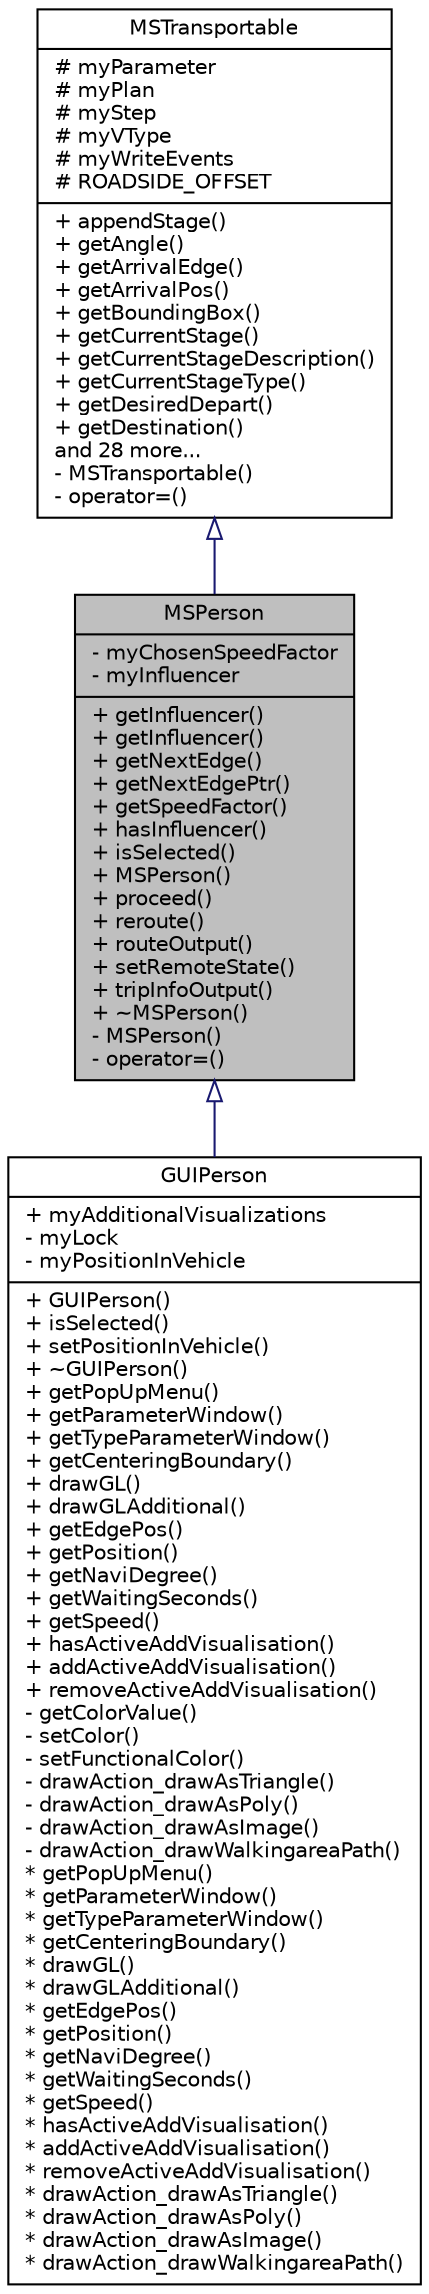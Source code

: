 digraph "MSPerson"
{
  edge [fontname="Helvetica",fontsize="10",labelfontname="Helvetica",labelfontsize="10"];
  node [fontname="Helvetica",fontsize="10",shape=record];
  Node0 [label="{MSPerson\n|- myChosenSpeedFactor\l- myInfluencer\l|+ getInfluencer()\l+ getInfluencer()\l+ getNextEdge()\l+ getNextEdgePtr()\l+ getSpeedFactor()\l+ hasInfluencer()\l+ isSelected()\l+ MSPerson()\l+ proceed()\l+ reroute()\l+ routeOutput()\l+ setRemoteState()\l+ tripInfoOutput()\l+ ~MSPerson()\l- MSPerson()\l- operator=()\l}",height=0.2,width=0.4,color="black", fillcolor="grey75", style="filled", fontcolor="black"];
  Node1 -> Node0 [dir="back",color="midnightblue",fontsize="10",style="solid",arrowtail="onormal",fontname="Helvetica"];
  Node1 [label="{MSTransportable\n|# myParameter\l# myPlan\l# myStep\l# myVType\l# myWriteEvents\l# ROADSIDE_OFFSET\l|+ appendStage()\l+ getAngle()\l+ getArrivalEdge()\l+ getArrivalPos()\l+ getBoundingBox()\l+ getCurrentStage()\l+ getCurrentStageDescription()\l+ getCurrentStageType()\l+ getDesiredDepart()\l+ getDestination()\land 28 more...\l- MSTransportable()\l- operator=()\l}",height=0.2,width=0.4,color="black", fillcolor="white", style="filled",URL="$d8/d53/class_m_s_transportable.html"];
  Node0 -> Node2 [dir="back",color="midnightblue",fontsize="10",style="solid",arrowtail="onormal",fontname="Helvetica"];
  Node2 [label="{GUIPerson\n|+ myAdditionalVisualizations\l- myLock\l- myPositionInVehicle\l|+ GUIPerson()\l+ isSelected()\l+ setPositionInVehicle()\l+ ~GUIPerson()\l+ getPopUpMenu()\l+ getParameterWindow()\l+ getTypeParameterWindow()\l+ getCenteringBoundary()\l+ drawGL()\l+ drawGLAdditional()\l+ getEdgePos()\l+ getPosition()\l+ getNaviDegree()\l+ getWaitingSeconds()\l+ getSpeed()\l+ hasActiveAddVisualisation()\l+ addActiveAddVisualisation()\l+ removeActiveAddVisualisation()\l- getColorValue()\l- setColor()\l- setFunctionalColor()\l- drawAction_drawAsTriangle()\l- drawAction_drawAsPoly()\l- drawAction_drawAsImage()\l- drawAction_drawWalkingareaPath()\l* getPopUpMenu()\l* getParameterWindow()\l* getTypeParameterWindow()\l* getCenteringBoundary()\l* drawGL()\l* drawGLAdditional()\l* getEdgePos()\l* getPosition()\l* getNaviDegree()\l* getWaitingSeconds()\l* getSpeed()\l* hasActiveAddVisualisation()\l* addActiveAddVisualisation()\l* removeActiveAddVisualisation()\l* drawAction_drawAsTriangle()\l* drawAction_drawAsPoly()\l* drawAction_drawAsImage()\l* drawAction_drawWalkingareaPath()\l}",height=0.2,width=0.4,color="black", fillcolor="white", style="filled",URL="$d7/d9c/class_g_u_i_person.html"];
}
